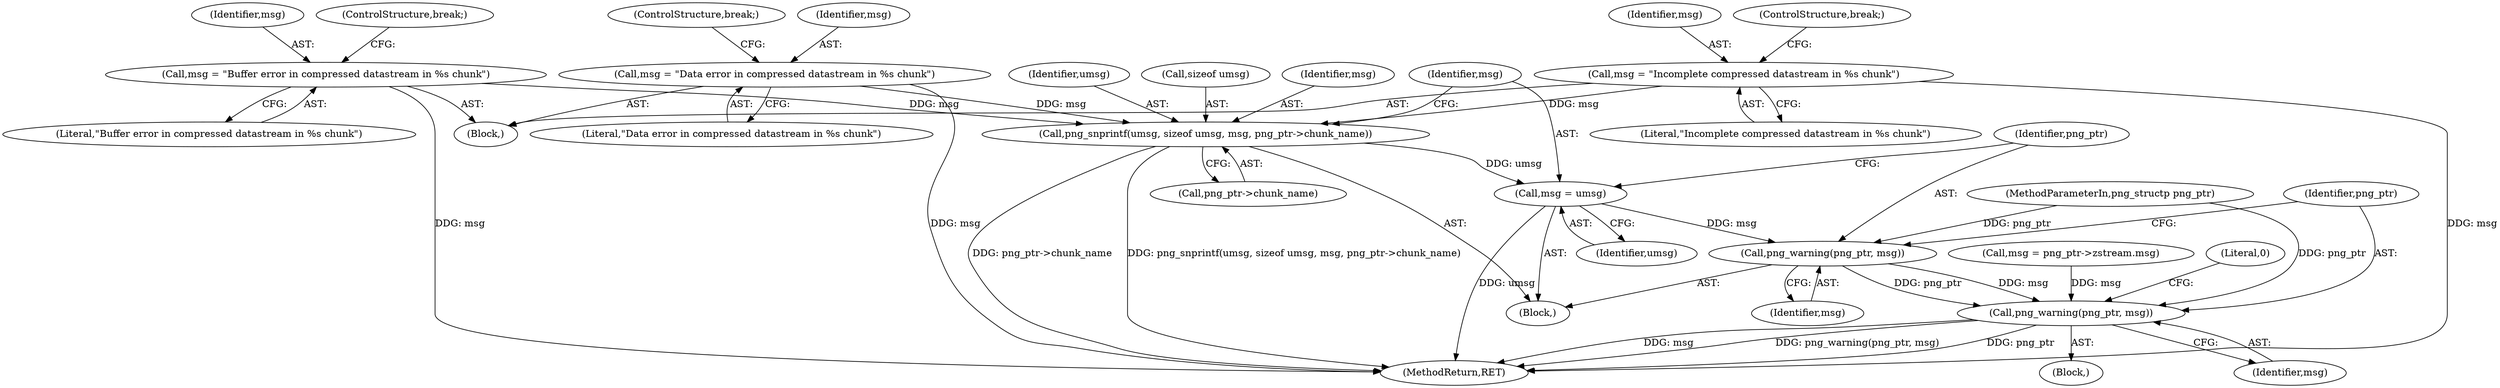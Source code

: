 digraph "0_Chrome_7f3d85b096f66870a15b37c2f40b219b2e292693_17@API" {
"1000287" [label="(Call,png_snprintf(umsg, sizeof umsg, msg, png_ptr->chunk_name))"];
"1000283" [label="(Call,msg = \"Incomplete compressed datastream in %s chunk\")"];
"1000273" [label="(Call,msg = \"Buffer error in compressed datastream in %s chunk\")"];
"1000278" [label="(Call,msg = \"Data error in compressed datastream in %s chunk\")"];
"1000295" [label="(Call,msg = umsg)"];
"1000298" [label="(Call,png_warning(png_ptr, msg))"];
"1000301" [label="(Call,png_warning(png_ptr, msg))"];
"1000281" [label="(ControlStructure,break;)"];
"1000249" [label="(Block,)"];
"1000296" [label="(Identifier,msg)"];
"1000259" [label="(Call,msg = png_ptr->zstream.msg)"];
"1000283" [label="(Call,msg = \"Incomplete compressed datastream in %s chunk\")"];
"1000108" [label="(MethodParameterIn,png_structp png_ptr)"];
"1000273" [label="(Call,msg = \"Buffer error in compressed datastream in %s chunk\")"];
"1000267" [label="(Block,)"];
"1000300" [label="(Identifier,msg)"];
"1000284" [label="(Identifier,msg)"];
"1000301" [label="(Call,png_warning(png_ptr, msg))"];
"1000275" [label="(Literal,\"Buffer error in compressed datastream in %s chunk\")"];
"1000280" [label="(Literal,\"Data error in compressed datastream in %s chunk\")"];
"1000274" [label="(Identifier,msg)"];
"1000297" [label="(Identifier,umsg)"];
"1000287" [label="(Call,png_snprintf(umsg, sizeof umsg, msg, png_ptr->chunk_name))"];
"1000298" [label="(Call,png_warning(png_ptr, msg))"];
"1000276" [label="(ControlStructure,break;)"];
"1000305" [label="(Literal,0)"];
"1000271" [label="(Block,)"];
"1000292" [label="(Call,png_ptr->chunk_name)"];
"1000303" [label="(Identifier,msg)"];
"1000306" [label="(MethodReturn,RET)"];
"1000285" [label="(Literal,\"Incomplete compressed datastream in %s chunk\")"];
"1000295" [label="(Call,msg = umsg)"];
"1000288" [label="(Identifier,umsg)"];
"1000289" [label="(Call,sizeof umsg)"];
"1000286" [label="(ControlStructure,break;)"];
"1000278" [label="(Call,msg = \"Data error in compressed datastream in %s chunk\")"];
"1000279" [label="(Identifier,msg)"];
"1000302" [label="(Identifier,png_ptr)"];
"1000299" [label="(Identifier,png_ptr)"];
"1000291" [label="(Identifier,msg)"];
"1000287" -> "1000267"  [label="AST: "];
"1000287" -> "1000292"  [label="CFG: "];
"1000288" -> "1000287"  [label="AST: "];
"1000289" -> "1000287"  [label="AST: "];
"1000291" -> "1000287"  [label="AST: "];
"1000292" -> "1000287"  [label="AST: "];
"1000296" -> "1000287"  [label="CFG: "];
"1000287" -> "1000306"  [label="DDG: png_ptr->chunk_name"];
"1000287" -> "1000306"  [label="DDG: png_snprintf(umsg, sizeof umsg, msg, png_ptr->chunk_name)"];
"1000283" -> "1000287"  [label="DDG: msg"];
"1000273" -> "1000287"  [label="DDG: msg"];
"1000278" -> "1000287"  [label="DDG: msg"];
"1000287" -> "1000295"  [label="DDG: umsg"];
"1000283" -> "1000271"  [label="AST: "];
"1000283" -> "1000285"  [label="CFG: "];
"1000284" -> "1000283"  [label="AST: "];
"1000285" -> "1000283"  [label="AST: "];
"1000286" -> "1000283"  [label="CFG: "];
"1000283" -> "1000306"  [label="DDG: msg"];
"1000273" -> "1000271"  [label="AST: "];
"1000273" -> "1000275"  [label="CFG: "];
"1000274" -> "1000273"  [label="AST: "];
"1000275" -> "1000273"  [label="AST: "];
"1000276" -> "1000273"  [label="CFG: "];
"1000273" -> "1000306"  [label="DDG: msg"];
"1000278" -> "1000271"  [label="AST: "];
"1000278" -> "1000280"  [label="CFG: "];
"1000279" -> "1000278"  [label="AST: "];
"1000280" -> "1000278"  [label="AST: "];
"1000281" -> "1000278"  [label="CFG: "];
"1000278" -> "1000306"  [label="DDG: msg"];
"1000295" -> "1000267"  [label="AST: "];
"1000295" -> "1000297"  [label="CFG: "];
"1000296" -> "1000295"  [label="AST: "];
"1000297" -> "1000295"  [label="AST: "];
"1000299" -> "1000295"  [label="CFG: "];
"1000295" -> "1000306"  [label="DDG: umsg"];
"1000295" -> "1000298"  [label="DDG: msg"];
"1000298" -> "1000267"  [label="AST: "];
"1000298" -> "1000300"  [label="CFG: "];
"1000299" -> "1000298"  [label="AST: "];
"1000300" -> "1000298"  [label="AST: "];
"1000302" -> "1000298"  [label="CFG: "];
"1000108" -> "1000298"  [label="DDG: png_ptr"];
"1000298" -> "1000301"  [label="DDG: png_ptr"];
"1000298" -> "1000301"  [label="DDG: msg"];
"1000301" -> "1000249"  [label="AST: "];
"1000301" -> "1000303"  [label="CFG: "];
"1000302" -> "1000301"  [label="AST: "];
"1000303" -> "1000301"  [label="AST: "];
"1000305" -> "1000301"  [label="CFG: "];
"1000301" -> "1000306"  [label="DDG: msg"];
"1000301" -> "1000306"  [label="DDG: png_warning(png_ptr, msg)"];
"1000301" -> "1000306"  [label="DDG: png_ptr"];
"1000108" -> "1000301"  [label="DDG: png_ptr"];
"1000259" -> "1000301"  [label="DDG: msg"];
}
